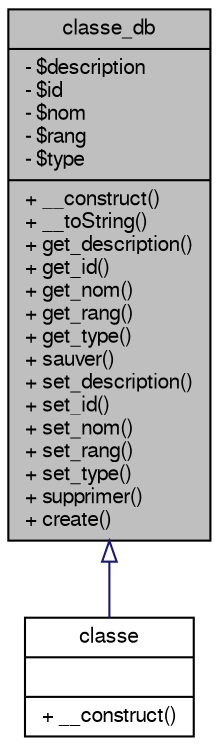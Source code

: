 digraph G
{
  bgcolor="transparent";
  edge [fontname="FreeSans",fontsize="10",labelfontname="FreeSans",labelfontsize="10"];
  node [fontname="FreeSans",fontsize="10",shape=record];
  Node1 [label="{classe_db\n|- $description\l- $id\l- $nom\l- $rang\l- $type\l|+ __construct()\l+ __toString()\l+ get_description()\l+ get_id()\l+ get_nom()\l+ get_rang()\l+ get_type()\l+ sauver()\l+ set_description()\l+ set_id()\l+ set_nom()\l+ set_rang()\l+ set_type()\l+ supprimer()\l+ create()\l}",height=0.2,width=0.4,color="black", fillcolor="grey75", style="filled" fontcolor="black"];
  Node1 -> Node2 [dir=back,color="midnightblue",fontsize="10",style="solid",arrowtail="empty",fontname="FreeSans"];
  Node2 [label="{classe\n||+ __construct()\l}",height=0.2,width=0.4,color="black",URL="$classclasse.html"];
}
